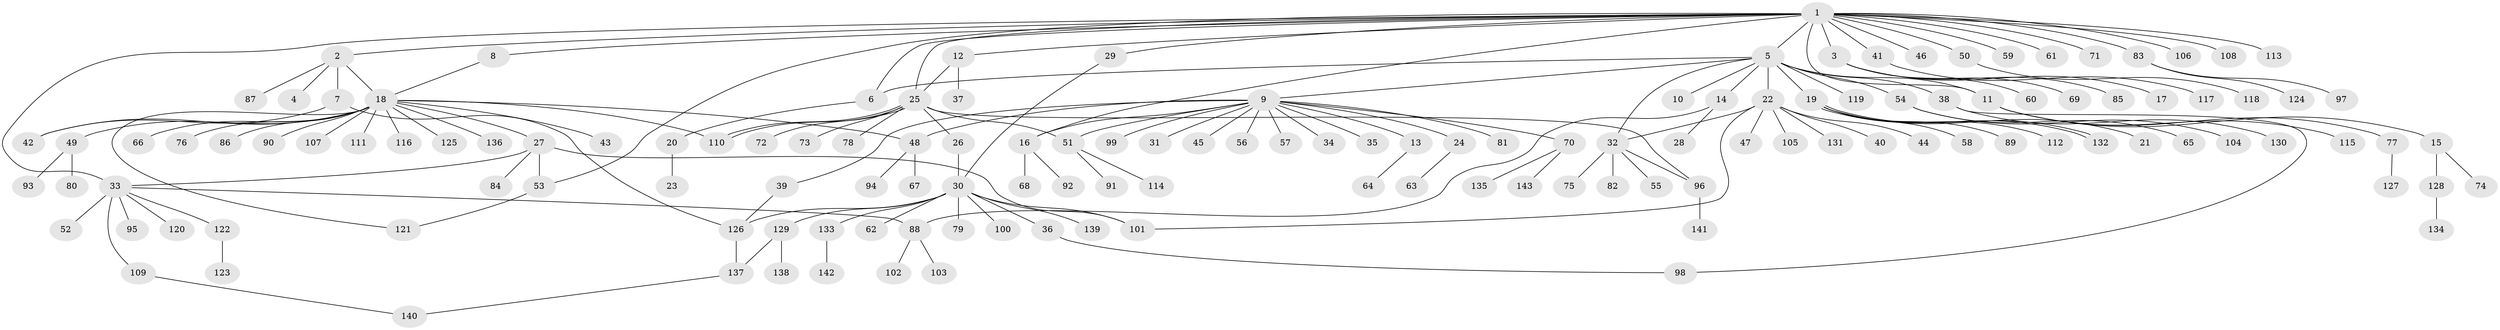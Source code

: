 // Generated by graph-tools (version 1.1) at 2025/49/03/09/25 03:49:46]
// undirected, 143 vertices, 167 edges
graph export_dot {
graph [start="1"]
  node [color=gray90,style=filled];
  1;
  2;
  3;
  4;
  5;
  6;
  7;
  8;
  9;
  10;
  11;
  12;
  13;
  14;
  15;
  16;
  17;
  18;
  19;
  20;
  21;
  22;
  23;
  24;
  25;
  26;
  27;
  28;
  29;
  30;
  31;
  32;
  33;
  34;
  35;
  36;
  37;
  38;
  39;
  40;
  41;
  42;
  43;
  44;
  45;
  46;
  47;
  48;
  49;
  50;
  51;
  52;
  53;
  54;
  55;
  56;
  57;
  58;
  59;
  60;
  61;
  62;
  63;
  64;
  65;
  66;
  67;
  68;
  69;
  70;
  71;
  72;
  73;
  74;
  75;
  76;
  77;
  78;
  79;
  80;
  81;
  82;
  83;
  84;
  85;
  86;
  87;
  88;
  89;
  90;
  91;
  92;
  93;
  94;
  95;
  96;
  97;
  98;
  99;
  100;
  101;
  102;
  103;
  104;
  105;
  106;
  107;
  108;
  109;
  110;
  111;
  112;
  113;
  114;
  115;
  116;
  117;
  118;
  119;
  120;
  121;
  122;
  123;
  124;
  125;
  126;
  127;
  128;
  129;
  130;
  131;
  132;
  133;
  134;
  135;
  136;
  137;
  138;
  139;
  140;
  141;
  142;
  143;
  1 -- 2;
  1 -- 3;
  1 -- 5;
  1 -- 6;
  1 -- 8;
  1 -- 11;
  1 -- 12;
  1 -- 16;
  1 -- 25;
  1 -- 29;
  1 -- 33;
  1 -- 41;
  1 -- 46;
  1 -- 50;
  1 -- 53;
  1 -- 59;
  1 -- 61;
  1 -- 71;
  1 -- 83;
  1 -- 106;
  1 -- 108;
  1 -- 113;
  2 -- 4;
  2 -- 7;
  2 -- 18;
  2 -- 87;
  3 -- 17;
  3 -- 60;
  3 -- 69;
  3 -- 85;
  5 -- 6;
  5 -- 9;
  5 -- 10;
  5 -- 11;
  5 -- 14;
  5 -- 19;
  5 -- 22;
  5 -- 32;
  5 -- 38;
  5 -- 54;
  5 -- 119;
  6 -- 20;
  7 -- 42;
  7 -- 126;
  8 -- 18;
  9 -- 13;
  9 -- 16;
  9 -- 24;
  9 -- 31;
  9 -- 34;
  9 -- 35;
  9 -- 39;
  9 -- 45;
  9 -- 48;
  9 -- 51;
  9 -- 56;
  9 -- 57;
  9 -- 70;
  9 -- 81;
  9 -- 99;
  11 -- 15;
  11 -- 77;
  11 -- 115;
  12 -- 25;
  12 -- 37;
  13 -- 64;
  14 -- 28;
  14 -- 88;
  15 -- 74;
  15 -- 128;
  16 -- 68;
  16 -- 92;
  18 -- 27;
  18 -- 42;
  18 -- 43;
  18 -- 48;
  18 -- 49;
  18 -- 66;
  18 -- 76;
  18 -- 86;
  18 -- 90;
  18 -- 107;
  18 -- 110;
  18 -- 111;
  18 -- 116;
  18 -- 121;
  18 -- 125;
  18 -- 136;
  19 -- 21;
  19 -- 58;
  19 -- 89;
  19 -- 112;
  19 -- 132;
  19 -- 132;
  20 -- 23;
  22 -- 32;
  22 -- 40;
  22 -- 44;
  22 -- 47;
  22 -- 101;
  22 -- 105;
  22 -- 131;
  24 -- 63;
  25 -- 26;
  25 -- 51;
  25 -- 72;
  25 -- 73;
  25 -- 78;
  25 -- 96;
  25 -- 110;
  25 -- 110;
  26 -- 30;
  27 -- 33;
  27 -- 53;
  27 -- 84;
  27 -- 101;
  29 -- 30;
  30 -- 36;
  30 -- 62;
  30 -- 79;
  30 -- 100;
  30 -- 101;
  30 -- 126;
  30 -- 129;
  30 -- 133;
  30 -- 139;
  32 -- 55;
  32 -- 75;
  32 -- 82;
  32 -- 96;
  33 -- 52;
  33 -- 88;
  33 -- 95;
  33 -- 109;
  33 -- 120;
  33 -- 122;
  36 -- 98;
  38 -- 98;
  38 -- 130;
  39 -- 126;
  41 -- 117;
  48 -- 67;
  48 -- 94;
  49 -- 80;
  49 -- 93;
  50 -- 118;
  51 -- 91;
  51 -- 114;
  53 -- 121;
  54 -- 65;
  54 -- 104;
  70 -- 135;
  70 -- 143;
  77 -- 127;
  83 -- 97;
  83 -- 124;
  88 -- 102;
  88 -- 103;
  96 -- 141;
  109 -- 140;
  122 -- 123;
  126 -- 137;
  128 -- 134;
  129 -- 137;
  129 -- 138;
  133 -- 142;
  137 -- 140;
}
